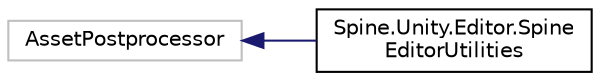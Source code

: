 digraph "그래픽컬한 클래스 계통도"
{
 // LATEX_PDF_SIZE
  edge [fontname="Helvetica",fontsize="10",labelfontname="Helvetica",labelfontsize="10"];
  node [fontname="Helvetica",fontsize="10",shape=record];
  rankdir="LR";
  Node326 [label="AssetPostprocessor",height=0.2,width=0.4,color="grey75", fillcolor="white", style="filled",tooltip=" "];
  Node326 -> Node0 [dir="back",color="midnightblue",fontsize="10",style="solid",fontname="Helvetica"];
  Node0 [label="Spine.Unity.Editor.Spine\lEditorUtilities",height=0.2,width=0.4,color="black", fillcolor="white", style="filled",URL="$class_spine_1_1_unity_1_1_editor_1_1_spine_editor_utilities.html",tooltip=" "];
}
